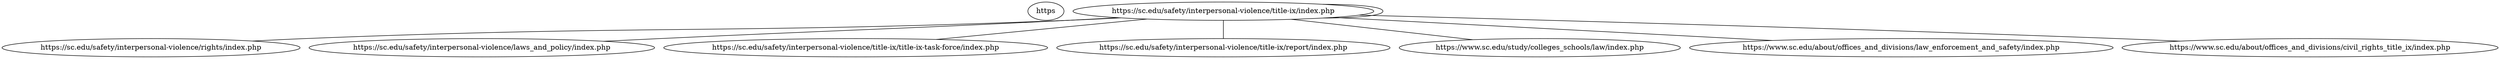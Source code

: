 graph  {
https [child_link="['https://sc.edu/safety/interpersonal-violence/rights/index.php', 'https://sc.edu/safety/interpersonal-violence/laws_and_policy/index.php', 'https://sc.edu/safety/interpersonal-violence/title-ix/index.php', 'https://sc.edu/safety/interpersonal-violence/title-ix/title-ix-task-force/index.php', 'https://sc.edu/safety/interpersonal-violence/title-ix/report/index.php', 'https://sc.edu/safety/interpersonal-violence/rights/index.php', 'https://sc.edu/safety/interpersonal-violence/laws_and_policy/index.php', 'https://sc.edu/safety/interpersonal-violence/title-ix/index.php', 'https://sc.edu/safety/interpersonal-violence/title-ix/title-ix-task-force/index.php', 'https://sc.edu/safety/interpersonal-violence/title-ix/report/index.php', 'https://sc.edu/safety/interpersonal-violence/title-ix/title-ix-task-force/index.php', 'https://sc.edu/safety/interpersonal-violence/title-ix/report/index.php', 'https://www.sc.edu/study/colleges_schools/law/index.php', 'https://www.sc.edu/about/offices_and_divisions/law_enforcement_and_safety/index.php', 'https://www.sc.edu/about/offices_and_divisions/civil_rights_title_ix/index.php']", data="b'\nTitle IX - Interpersonal Violence | University of South Carolina\nSkip to Content\nUniversity of South Carolina Home\nSearch University of South Carolina\nUniversity of South Carolina Navigation\nSearch sc.edu\nGateways For:\nSTUDENTS\nFACULTY & STAFF\nALUMNI\nPARENTS & FAMILIES\nCalendar\nMap\nDirectory\nApply\nGive\nSearch sc.edu\nSearch\nInterpersonal ViolenceGetting HelpSupporting SurvivorsAs a StudentIf You Think Someone Needs HelpAs an EmployeeConversation GuideTraining & EducationTraining ProgramsGroups and OrganizationsDefinitionsRights & ConsequencesConfidentialityRetaliationRight to an AdvisorResolution ProcessLaws & PoliciesTitle IXTitle IX Task ForceTitle IX Task Force ReportIntroductionOverviewFindingsChanges Made or In-progressRecommendationsConclusionReferences and AppendicesAudit and Advisory Services ReportImplementation GroupImplementation Group ReportPrioritized ListTraining ReportingAdvocacyInvestigationSuccess MetricsAppendicesInvestigator, Decision Maker, and Appeals Officer TrainingContacts\nTools & Resources\nCalendar\nMap\nDirectory\nApply\nGive\nStudent Gateway\nFaculty & Staff Gateway\nParents & Families Gateway\nAlumni Gateway\nInterpersonal Violence\nSC.edu\nCampus Safety and Wellness\nCampus Safety and Wellness\nInterpersonal Violence\nTitle IX\nInterpersonal Violence\nGetting Help\nSupporting Survivors\nTraining & Education\nRights & Consequences\nLaws & Policies\nTitle IX\nContacts\nTitle IX Task Force\nTitle IX Task Force Report\nAudit and Advisory Services Report\nImplementation Group\nImplementation Group Report\nInvestigator, Decision Maker, and Appeals Officer Training\nTitle IX\nThe University of South Carolina is committed to supporting the safety of the entire\nuniversity community and responding to all acts or threats of sexual harassment or\ninterpersonal violence.\nGetting Help\nCall 803-777-8248 or drop in to Sexual Assault and Violence Intervention & Prevention\nduring business hours. Students, faculty and staff members can talk to a trained interpersonal\nviolence advocate.\nTitle IX Task Force\nInitially announced on March 15, 2021 and then formally launched on March 26, the\nTitle IX Task Force is an interdisciplinary team of students, faculty and staff formed\nto undertake a comprehensive review of processes, policies, communications, training\nand historic activity, and determine institutional capacity and effectiveness to support\nthe safety of the community and respond to acts or threats of sexual harassment or\ninterpersonal violence.\nIn the two months that followed, the 15 Task Force members \xe2\x80\x93 under the leadership of Dr. Kirsten Kennedy, associate vice president for Housing\nand Sustainability and Dr. Audrey Korsgaard, chair-elect of the Faculty Senate and\nprofessor of Management and director of the Riegel and Emory Human Resources Center\nat the Darla Moore School of Business \xe2\x80\x93 reviewed policies, studied procedures, tracked\ntraining, studied existing education and programs, interviewed subject matter experts,\nand considered resourcing levels currently in use across the university. With support\nfrom the nationally recognized team from Cozen O\xe2\x80\x99Connor\xe2\x80\x99s Institutional Response Group,\nthe final report of the Task Force identifies areas for further review and offers\ninsight into ways the university can improve the campus safety environment and create\nan ecosystem of care for those impacted by interpersonal violence.\nAudit and Advisory Services Report\nSimultaneous to the Task Force process, the Board of Trustees tasked Audit and Advisory\nServices with the responsibility to review select historic cases and determine compliance\nwith applicable policies, regulations and laws in place to govern Title IX activity.\nThe report, titled \"Title IX Process Review for Select Cases,\" was issued to the Board\nof Trustees on June 25, 2021.\nView the Audit and Advisory Services Report \xc2\xbb\nTitle IX Task Force Report\nWhile the work of the Audit and Advisory Services team found university policies and\nprocedures met the appropriate national standards and requirements that govern the\nuniversity\xe2\x80\x99s work in this area, the Task Force recognizes those standards create a\nthreshold of compliance, and believes that as a flagship university, UofSC can improve\nupon processes for continuous review and strengthening of systems that balance and\nsupport the needs of both complainants and respondents. While the Task Force\xe2\x80\x99s findings\npoint to several such areas, it also acknowledges the investments the institution\nhas made and the diligence of the many employees who strive to keep our community\nsafe each day.\nThe challenges faced by the institution are complex and systemic, and the Task Force\xe2\x80\x99s\nrecommendations reflect this complexity. The Task Force\xe2\x80\x99s recommendations address\nthree core principles. The first is respect: the process of addressing potential SHV\nviolations must be conducted in a manner that respects the rights of both complainants\nand respondents and be conducted with interpersonal sensitivity. The second is accountability:\nall members of the university community need to recognize their shared accountability\nfor stopping SHV. The third is empowerment: all members of the UofSC community should,\nthrough training, information sharing, and trust in the system, be empowered to respond\neffectively to SHV.\nFinally, the work of the Task Force represents the first step in improving the university\ncommunity\xe2\x80\x99s response to SHV. Further work is needed to provide clarity on some underlying\nproblems, benchmark best practices, and implement changes. Accordingly, this report\nserves to guide the work of the Implementation Group and Cozen O\xe2\x80\x99Connor who will continue\nto work with members of the Task Force and key university leaders to further develop\nand implement these recommendations.\nBoth the Task Force Report and the Audit and Advisory Services Report were released\nin a letter from Interim President Harris Pastides to all students, faculty and staff on July 1, 2021.\nView the Full Report \xc2\xbb\nImplementation Group\nWith the findings of both the Audit and Advisory Services case review and the Task\nForce report serving as the foundation for understanding, the university has assembled\nan implementation group\xc2\xa0charged by Interim President Harris Pastides with the responsibility to quickly develop\nand implement the actions necessary to improve the university\xe2\x80\x99s response to issues\nrelated to Title IX and interpersonal violence. The group is co-led by Dr. Stacy Fritz\nand Dr. Bill Pruitt.\nInterpersonal Violence\nUofSC Facebook\nUofSC Instagram\nUofSC Twitter\nColleges & Schools\nArts and Sciences\nBusiness\nEducation\nEngineering and Computing\nThe Graduate School\nHospitality, Retail and Sport Management\nInformation and Communications\nLaw\nMedicine (Columbia)\nMedicine (Greenville)\nMusic\nNursing\nPharmacy\nPublic Health\nSocial Work\nSouth Carolina Honors College\nOffices & Divisions\nEmployment\nUndergraduate Admissions\nFinancial Aid and Scholarships\nBursar (fee payment)\nVeterans and Military Services\nDisability Resources\nAccess and Opportunity\nHuman Resources\nLaw Enforcement and Safety\nUniversity Libraries\nAll Offices and Divisions\nTools\nCarolina Alert\nCampus Email\nmy.sc.edu\nBlackboard\nCampus Safety and Wellness\nPeopleSoft Finance\nUniversity of South Carolina\nPrivacy\nStudent Consumer Information\nStudent Consumer Information\nTransparency Initiative\nCivil Rights and Title IX\nDigital Accessibility\nContact\nContact\nChallenge the conventional. Create the exceptional. No Limits.'"];
https [child_link="['https://sc.edu/safety/interpersonal-violence/rights/index.php', 'https://sc.edu/safety/interpersonal-violence/laws_and_policy/index.php', 'https://sc.edu/safety/interpersonal-violence/title-ix/index.php', 'https://sc.edu/safety/interpersonal-violence/title-ix/title-ix-task-force/index.php', 'https://sc.edu/safety/interpersonal-violence/title-ix/report/index.php', 'https://sc.edu/safety/interpersonal-violence/rights/index.php', 'https://sc.edu/safety/interpersonal-violence/laws_and_policy/index.php', 'https://sc.edu/safety/interpersonal-violence/title-ix/index.php', 'https://www.sc.edu/about/offices_and_divisions/civil_rights_title_ix/documents/prior_sexual_harassment_eop_102.pdf', 'https://www.sc.edu/about/offices_and_divisions/civil_rights_title_ix/documents/prior_sexual_assault_staf_108.pdf', 'https://www.sc.edu/about/offices_and_divisions/civil_rights_title_ix/documents/prior_relationship_violence_staf_109.pdf', 'https://sc.edu/safety/interpersonal-violence/rights/retaliation/index.php', 'https://sc.edu/about/offices_and_divisions/law_enforcement_and_safety/victim-services/victim_rights/index.php', 'https://www.sc.edu/study/colleges_schools/law/index.php', 'https://www.sc.edu/about/offices_and_divisions/law_enforcement_and_safety/index.php', 'https://www.sc.edu/about/offices_and_divisions/civil_rights_title_ix/index.php']", data="b\"\nRights and Consequences - Interpersonal Violence | University of South Carolina\nSkip to Content\nUniversity of South Carolina Home\nSearch University of South Carolina\nUniversity of South Carolina Navigation\nSearch sc.edu\nGateways For:\nSTUDENTS\nFACULTY & STAFF\nALUMNI\nPARENTS & FAMILIES\nCalendar\nMap\nDirectory\nApply\nGive\nSearch sc.edu\nSearch\nInterpersonal ViolenceGetting HelpSupporting SurvivorsAs a StudentIf You Think Someone Needs HelpAs an EmployeeConversation GuideTraining & EducationTraining ProgramsGroups and OrganizationsDefinitionsRights & ConsequencesConfidentialityRetaliationRight to an AdvisorResolution ProcessLaws & PoliciesTitle IXTitle IX Task ForceTitle IX Task Force ReportIntroductionOverviewFindingsChanges Made or In-progressRecommendationsConclusionReferences and AppendicesAudit and Advisory Services ReportImplementation GroupImplementation Group ReportPrioritized ListTraining ReportingAdvocacyInvestigationSuccess MetricsAppendicesInvestigator, Decision Maker, and Appeals Officer TrainingContacts\nTools & Resources\nCalendar\nMap\nDirectory\nApply\nGive\nStudent Gateway\nFaculty & Staff Gateway\nParents & Families Gateway\nAlumni Gateway\nInterpersonal Violence\nSC.edu\nCampus Safety and Wellness\nCampus Safety and Wellness\nInterpersonal Violence\nRights and Consequences\nInterpersonal Violence\nGetting Help\nSupporting Survivors\nTraining & Education\nRights & Consequences\nLaws & Policies\nTitle IX\nContacts\nConfidentiality\nRetaliation\nRight to an Advisor\nResolution Process\nRights and Consequences\nWhen sexual violence occurs in our community, the University of South Carolina provides\nmeasures to protect survivors' safety, hold accused students accountable, prevent\nfuture threats to campus and ensure due process for all involved.\nThe Department of Education released new regulations that took effect on Aug. 14,\n2020. The university currently operates under EOP 1.06. Understanding this policy is important to help you determine what your next steps\nmay be and options for resolution. Incidents reported before Aug. 14, 2020, will be\nreferred to prior versions of this policy, which are located on the EOP website.\nPrevious Title IX Policies\nExpand allEOP 1.02: Sexual Harassment\nBetween Sept. 20, 2019, and Aug. 20, 2020, and involves a report of sexual harassment.Download EOP 1.02: Sexual Harassment [pdf]\nSTAF 1.08: Sexual Assault and/or STAF 1.09: Relationship Violence, Stalking and Harassment\nPrior to Nov. 16, 2018, and involves sexual assault, relationship violence or stalking.Download STAF 1.08: Sexual Assault [pdf]Download STAF 1.09: Relationship Violence, Stalking and Harassment [pdf]\nYour Rights in the UofSC Investigation Process\nConfidentiality\nSurvivors have the option to report through confidential sources. Other university\npersonnel are required to report.\nRetaliation\nThe University of South Carolina nor any person may intimidate, threaten, coerce or\ndiscriminate against any individual for the purpose of interfering with any right\nor privilege secured by Title IX or because the individual has made a report or complaint,\ntestified, assisted, or participated or refused to participate in any manner in the\ninvestigation, proceeding or hearing pursuant to this policy or the Title IX regulations.\nRight to an advisor\nEach person\xc2\xa0has the right to an advisor during the resolution process. Additionally,\nstudents with disabilities can be accompanied by a staff member in the Student Disability\nResource Center and receive accommodations.\nSouth Carolina Crime Victims' Bill of Rights\nVictims of crimes that occur in South Carolina are guaranteed a number of rights that\nsupport justice and due process.\nReport Interpersonal Violence\nReporting interpersonal violence (sexual assault, dating or relationship violence\nor stalking) can help ensure that the survivor gets the help they need, the perpetrator\nis held accountable and the community is made safer.\nMake a Report \xc2\xbb\nInterpersonal Violence\nUofSC Facebook\nUofSC Instagram\nUofSC Twitter\nColleges & Schools\nArts and Sciences\nBusiness\nEducation\nEngineering and Computing\nThe Graduate School\nHospitality, Retail and Sport Management\nInformation and Communications\nLaw\nMedicine (Columbia)\nMedicine (Greenville)\nMusic\nNursing\nPharmacy\nPublic Health\nSocial Work\nSouth Carolina Honors College\nOffices & Divisions\nEmployment\nUndergraduate Admissions\nFinancial Aid and Scholarships\nBursar (fee payment)\nVeterans and Military Services\nDisability Resources\nAccess and Opportunity\nHuman Resources\nLaw Enforcement and Safety\nUniversity Libraries\nAll Offices and Divisions\nTools\nCarolina Alert\nCampus Email\nmy.sc.edu\nBlackboard\nCampus Safety and Wellness\nPeopleSoft Finance\nUniversity of South Carolina\nPrivacy\nStudent Consumer Information\nStudent Consumer Information\nTransparency Initiative\nCivil Rights and Title IX\nDigital Accessibility\nContact\nContact\nChallenge the conventional. Create the exceptional. No Limits.\""];
https [child_link="['https://sc.edu/safety/interpersonal-violence/rights/index.php', 'https://sc.edu/safety/interpersonal-violence/laws_and_policy/index.php', 'https://sc.edu/safety/interpersonal-violence/title-ix/index.php', 'https://sc.edu/safety/interpersonal-violence/title-ix/title-ix-task-force/index.php', 'https://sc.edu/safety/interpersonal-violence/title-ix/report/index.php', 'https://sc.edu/safety/interpersonal-violence/rights/index.php', 'https://sc.edu/safety/interpersonal-violence/laws_and_policy/index.php', 'https://sc.edu/safety/interpersonal-violence/title-ix/index.php', 'https://sc.edu/eop/titleix.shtml', 'https://sc.edu/about/offices_and_divisions/law_enforcement_and_safety/crime-log-bulletins/annual-clery-report/index.php', 'http://clerycenter.org/campus-sexual-violence-elimination-save-act', 'https://sc.edu/about/offices_and_divisions/provost/policiesandprocedures/universitypolicies/index.php', 'https://sc.edu/about/offices_and_divisions/student_conduct_and_academic_integrity/hearings/medical_overdose_policy/', 'https://www.sc.edu/about/offices_and_divisions/civil_rights_title_ix/documents/prior_sexual_harassment_eop_102.pdf', 'https://www.sc.edu/about/offices_and_divisions/civil_rights_title_ix/documents/prior_sexual_assault_staf_108.pdf', 'https://www.sc.edu/about/offices_and_divisions/civil_rights_title_ix/documents/prior_relationship_violence_staf_109.pdf', 'https://www.sc.edu/study/colleges_schools/law/index.php', 'https://www.sc.edu/about/offices_and_divisions/law_enforcement_and_safety/index.php', 'https://www.sc.edu/about/offices_and_divisions/civil_rights_title_ix/index.php']", data="b\"\nLaws and Policies - Interpersonal Violence | University of South Carolina\nSkip to Content\nUniversity of South Carolina Home\nSearch University of South Carolina\nUniversity of South Carolina Navigation\nSearch sc.edu\nGateways For:\nSTUDENTS\nFACULTY & STAFF\nALUMNI\nPARENTS & FAMILIES\nCalendar\nMap\nDirectory\nApply\nGive\nSearch sc.edu\nSearch\nInterpersonal ViolenceGetting HelpSupporting SurvivorsAs a StudentIf You Think Someone Needs HelpAs an EmployeeConversation GuideTraining & EducationTraining ProgramsGroups and OrganizationsDefinitionsRights & ConsequencesConfidentialityRetaliationRight to an AdvisorResolution ProcessLaws & PoliciesTitle IXTitle IX Task ForceTitle IX Task Force ReportIntroductionOverviewFindingsChanges Made or In-progressRecommendationsConclusionReferences and AppendicesAudit and Advisory Services ReportImplementation GroupImplementation Group ReportPrioritized ListTraining ReportingAdvocacyInvestigationSuccess MetricsAppendicesInvestigator, Decision Maker, and Appeals Officer TrainingContacts\nTools & Resources\nCalendar\nMap\nDirectory\nApply\nGive\nStudent Gateway\nFaculty & Staff Gateway\nParents & Families Gateway\nAlumni Gateway\nInterpersonal Violence\nSC.edu\nCampus Safety and Wellness\nCampus Safety and Wellness\nInterpersonal Violence\nLaws and Policies\nInterpersonal Violence\nGetting Help\nSupporting Survivors\nTraining & Education\nRights & Consequences\nLaws & Policies\nTitle IX\nContacts\nLaws and Policies\nInterpersonal violence is prohibited by federal legislation and University of South\nCarolina policy, which guide the university's efforts in prevention, reporting and\nresponse.\nThese laws, acts and policies are administered by various entities within the university.\nThe brief descriptions below explain how the items relate to interpersonal violence,\nand the link connects you to the appropriate office for more information.\nTitle IX\nTitle IX protects students from gender discrimination, including sexual violence and\nsexual harassment. The university's\xc2\xa0Title IX coordinator oversees Title IX-related\npolicies and procedures, including complaints, investigations and resolutions.\nClery Act\nThe Clery Act sets standards for documenting and publicizing campus crime statistics.\nThe university\xe2\x80\x99s Annual Security and Fire Safety Report includes information and crime\nstatistics for the three previous years. Our Law Enforcement and Safety division monitors\nthe statistics and produces the report.\nCampus SaVE Act\nThe Campus SaVE Act prescribes requirements for campus sexual assault prevention,\nreporting and discipline. The act is an element of the 2013 reauthorization of the\nViolence Against Women Act and an amendment to the Clery Act.\nUniversity Policies\nIn addition to federal, state and local laws, university policies govern the behavior\nof members of the university community, who are expected to comply on and off campus.\nActs of sexual violence, harassment and discrimination are not tolerated and are a\nviolation of university policy. The provost coordinates university policy.\nGood Samaritan Policy\nConsistent with the sentiment behind Chapter 53, Title 44, Article 19, of the Code\nof Laws for South Carolina (Drug or Alcohol-Related Overdose Medical Treatment), any\nstudent who files a complaint or who acts as a third-party witness in an investigation\nunder this policy will not be subject to punitive disciplinary action by the office\nof student conduct for using and/or consuming alcohol or drugs at or near the time\nof the alleged incident, provided that any such alcohol or drug use does not place\nthe health or safety of any other student at risk.\nUniversity Policies\nThe Department of Education released new regulations that took effect on Aug. 14,\n2020. The university currently operates under EOP 1.06. Understanding this policy is important to help you determine what your next steps\nmay be and options for resolution. Incidents that occurred before Aug. 14, 2020, will\nbe referred to prior versions of this policy, which are located on the EOP website.\nPrevious Title IX Policies\nEOP 1.02: Sexual HarassmentBetween Sept. 20, 2019, and Aug. 20, 2020, and involves a report of sexual harassment.Download EOP 1.02: Sexual Harassment [pdf]\nSTAF 1.08: Sexual Assault and/or STAF 1.09: Relationship Violence, Stalking and HarassmentPrior to Nov. 16, 2018, and involves sexual assault, relationship violence or stalking.Download STAF 1.08: Sexual Assault [pdf]Download STAF 1.09: Relationship Violence, Stalking and Harassment [pdf]\nInterpersonal Violence\nUofSC Facebook\nUofSC Instagram\nUofSC Twitter\nColleges & Schools\nArts and Sciences\nBusiness\nEducation\nEngineering and Computing\nThe Graduate School\nHospitality, Retail and Sport Management\nInformation and Communications\nLaw\nMedicine (Columbia)\nMedicine (Greenville)\nMusic\nNursing\nPharmacy\nPublic Health\nSocial Work\nSouth Carolina Honors College\nOffices & Divisions\nEmployment\nUndergraduate Admissions\nFinancial Aid and Scholarships\nBursar (fee payment)\nVeterans and Military Services\nDisability Resources\nAccess and Opportunity\nHuman Resources\nLaw Enforcement and Safety\nUniversity Libraries\nAll Offices and Divisions\nTools\nCarolina Alert\nCampus Email\nmy.sc.edu\nBlackboard\nCampus Safety and Wellness\nPeopleSoft Finance\nUniversity of South Carolina\nPrivacy\nStudent Consumer Information\nStudent Consumer Information\nTransparency Initiative\nCivil Rights and Title IX\nDigital Accessibility\nContact\nContact\nChallenge the conventional. Create the exceptional. No Limits.\""];
https [child_link="['https://sc.edu/safety/interpersonal-violence/rights/index.php', 'https://sc.edu/safety/interpersonal-violence/laws_and_policy/index.php', 'https://sc.edu/safety/interpersonal-violence/title-ix/index.php', 'https://sc.edu/safety/interpersonal-violence/title-ix/title-ix-task-force/index.php', 'https://sc.edu/safety/interpersonal-violence/title-ix/report/index.php', 'https://sc.edu/safety/interpersonal-violence/title-ix/', 'https://sc.edu/safety/interpersonal-violence/rights/index.php', 'https://sc.edu/safety/interpersonal-violence/laws_and_policy/index.php', 'https://sc.edu/safety/interpersonal-violence/title-ix/index.php', 'https://sc.edu/safety/interpersonal-violence/title-ix/title-ix-task-force/index.php', 'https://sc.edu/safety/interpersonal-violence/title-ix/report/index.php', 'https://www.sc.edu/study/colleges_schools/law/index.php', 'https://www.sc.edu/about/offices_and_divisions/law_enforcement_and_safety/index.php', 'https://www.sc.edu/about/offices_and_divisions/civil_rights_title_ix/index.php']", data="b'\nTitle IX Task Force - Interpersonal Violence | University of South Carolina\nSkip to Content\nUniversity of South Carolina Home\nSearch University of South Carolina\nUniversity of South Carolina Navigation\nSearch sc.edu\nGateways For:\nSTUDENTS\nFACULTY & STAFF\nALUMNI\nPARENTS & FAMILIES\nCalendar\nMap\nDirectory\nApply\nGive\nSearch sc.edu\nSearch\nInterpersonal ViolenceGetting HelpSupporting SurvivorsAs a StudentIf You Think Someone Needs HelpAs an EmployeeConversation GuideTraining & EducationTraining ProgramsGroups and OrganizationsDefinitionsRights & ConsequencesConfidentialityRetaliationRight to an AdvisorResolution ProcessLaws & PoliciesTitle IXTitle IX Task ForceTitle IX Task Force ReportIntroductionOverviewFindingsChanges Made or In-progressRecommendationsConclusionReferences and AppendicesAudit and Advisory Services ReportImplementation GroupImplementation Group ReportPrioritized ListTraining ReportingAdvocacyInvestigationSuccess MetricsAppendicesInvestigator, Decision Maker, and Appeals Officer TrainingContacts\nTools & Resources\nCalendar\nMap\nDirectory\nApply\nGive\nStudent Gateway\nFaculty & Staff Gateway\nParents & Families Gateway\nAlumni Gateway\nInterpersonal Violence\nSC.edu\nCampus Safety and Wellness\nCampus Safety and Wellness\nInterpersonal Violence\nTitle IX\nTitle IX Task Force\nInterpersonal Violence\nGetting Help\nSupporting Survivors\nTraining & Education\nRights & Consequences\nLaws & Policies\nTitle IX\nContacts\nTitle IX Task Force\nTitle IX Task Force Report\nAudit and Advisory Services Report\nImplementation Group\nImplementation Group Report\nInvestigator, Decision Maker, and Appeals Officer Training\nTitle IX Task Force\nThe Sexual Harassment, Sexual Misconduct and Interpersonal Violence Comprehensive\nReview Team (Title IX Task Force) has been charged with conducting a comprehensive\nreview of the entire system related to acts or threats of sexual harassment or interpersonal\nviolence.\nOn Monday, March 15, 2021, President Caslen, in consultation with the Board of Trustees\nand senior campus leaders, put in place a series of deliberate actions that collectively\nare intended to ensure the transparent review and purposeful improvement of efforts\nintended to reduce sexual harassment, sexual misconduct and interpersonal violence\nwithin the University of South Carolina community. One of these important actions\nis the conduct of an internal comprehensive review of the entire system and process.\nCharge\nAction item No. 3, from the president\xe2\x80\x99s letter, calls for the creation of an interdisciplinary\nteam of faculty, staff and students who will undertake a comprehensive review of processes,\npolicies, communications, training and historic activity, and determine institutional\ncapacity to effectively prevent and respond to acts or threats of sexual harassment\nor interpersonal violence. At the president\xe2\x80\x99s directive, senior leaders then nominated\nkey individuals to lead and serve on the Sexual Harassment, Sexual Misconduct and\nInterpersonal Violence Comprehensive Review Team (Title IX Task Force) undertaking\nthis effort.\nProcess\nOver a 45-day period, conduct a holistic and comprehensive review of our processes,\npolicies, training, communications, historic activity, capacity and effectiveness.\nAt the conclusion of the review period, the team will recommend to the president and\nthe cabinet sustainable long-term approaches, action steps, structure and funding\nrequirements intended to improve the institution\xe2\x80\x99s ability to prevent and respond\nto sexual misconduct. The review will include but not be limited to recommendations\nin the following areas:\nReview the current policy for feedback on the following areas: (a) coherence with federal guidance; (b) general\nreadability and understanding; (c) relation to other preexisting policies related\nto harassment and discrimination; and (d) recommendations for education surrounding\nthe separation of policies relating to Title IX, Title VII and the Americans with\nDisabilities Act.\nA mapping of UofSC\xe2\x80\x99s current processes and procedures for the reporting and adjudicating concerns and complaints of sexual misconduct and\ninterpersonal violence.\nA review of processes currently in place to train faculty, staff and students on their Title IX obligations as well as recommend future initiatives.\nA review of communications, education and programmatic initiatives currently in place to prevent sexual misconduct, to inform and educate reporting\npractices. Review should include web presence, readability of process maps, respondent\nservices, and other visual guides.\nBest-practice organizational structures, processes and appeals mechanisms within higher education and within private industry that are designed to respond\nto the issues under review to include a review of the current work group, policy group\nand communications group.\nResources identified that are lacking or necessary to improve in this effort.\nScope\nThe comprehensive review will examine all aspects of the institution\xe2\x80\x99s efforts to\neffectively implement Title IX efforts to include: education, communications, reporting,\ninvestigation, adjudication, advocacy, support and care. The comprehensive review\nwill have access to all information and resources that the task force would like to\nexamine. In addition, and if necessary or requested, the task force will secure outside\nsupport or expertise to inform their analysis and recommendations.\nOutcome\nThe final product of the review will be recommendations for improving processes, procedures,\ncommunication and education; a draft timeline for improvement implementation; initial\nbudgeting needed to implement the recommendations; and other actions necessary to\nimprove university systems.\nTimeline\nThe team will have an initial period of 45-days to conduct its review. Of note, however,\nis the ability of the president to extend the work of the team beyond this initial\ntime period should conditions warrant.\nThe Title IX Task Force\nThe Title IX Task Force is comprised of two key components and enabled by the entire\nuniversity:\nCo-leadership representing both faculty and staff.\nInclusive task force membership representing a broad cohort of faculty, staff and\nstudents.\nCo-Leaders:\nKirsten Kennedy, associate vice president, Student Housing and Sustainability, Division of Student\nAffairs and Academic Support\nAudrey Korsgaard, chair-elect of the Faculty Senate, professor of Management and director, Riegel\nAnd Emory Human Resources Center, Darla Moore School of Business\nTask Force Members\nAidan Baker \xe2\x80\x93 undergraduate student\nJudith Chontos-Komorowski \xe2\x80\x93 medical director, Student Health Services\nShelley Dempsey \xe2\x80\x93 president, Staff Senate\nEmily Dengler \xe2\x80\x93 student body vice president\nWes Hickman \xe2\x80\x93 CEO, UofSC Alumni Association\nSusan Kuo \xe2\x80\x93 professor of Law and associate dean for Academic Affairs, School of Law\nAngela Liese \xe2\x80\x93 professor of epidemiology and biostatistics\nDerrick Meggie \xe2\x80\x93 director, State Government Relations\nPatrice Penney \xe2\x80\x93 clinical assistant professor, College of Social Work\nScott Prill \xe2\x80\x93 associate vice president and deputy chief of police\nBill Pruitt \xe2\x80\x93 project manager, Office of Diversity, Equity and Inclusion\nSuzanne Swan \xe2\x80\x93 professor of psychology\nClaire Windsor \xe2\x80\x93 undergraduate student\nLauryn Workman \xe2\x80\x93 undergraduate student\nKat Yoffie \xe2\x80\x93 graduate student, School of Law\nInterpersonal Violence\nUofSC Facebook\nUofSC Instagram\nUofSC Twitter\nColleges & Schools\nArts and Sciences\nBusiness\nEducation\nEngineering and Computing\nThe Graduate School\nHospitality, Retail and Sport Management\nInformation and Communications\nLaw\nMedicine (Columbia)\nMedicine (Greenville)\nMusic\nNursing\nPharmacy\nPublic Health\nSocial Work\nSouth Carolina Honors College\nOffices & Divisions\nEmployment\nUndergraduate Admissions\nFinancial Aid and Scholarships\nBursar (fee payment)\nVeterans and Military Services\nDisability Resources\nAccess and Opportunity\nHuman Resources\nLaw Enforcement and Safety\nUniversity Libraries\nAll Offices and Divisions\nTools\nCarolina Alert\nCampus Email\nmy.sc.edu\nBlackboard\nCampus Safety and Wellness\nPeopleSoft Finance\nUniversity of South Carolina\nPrivacy\nStudent Consumer Information\nStudent Consumer Information\nTransparency Initiative\nCivil Rights and Title IX\nDigital Accessibility\nContact\nContact\nChallenge the conventional. Create the exceptional. No Limits.'"];
https [child_link="['https://sc.edu/safety/interpersonal-violence/rights/index.php', 'https://sc.edu/safety/interpersonal-violence/laws_and_policy/index.php', 'https://sc.edu/safety/interpersonal-violence/title-ix/index.php', 'https://sc.edu/safety/interpersonal-violence/title-ix/title-ix-task-force/index.php', 'https://sc.edu/safety/interpersonal-violence/title-ix/report/index.php', 'https://sc.edu/safety/interpersonal-violence/title-ix/', 'https://sc.edu/safety/interpersonal-violence/rights/index.php', 'https://sc.edu/safety/interpersonal-violence/laws_and_policy/index.php', 'https://sc.edu/safety/interpersonal-violence/title-ix/index.php', 'https://sc.edu/safety/interpersonal-violence/title-ix/title-ix-task-force/index.php', 'https://sc.edu/safety/interpersonal-violence/title-ix/report/index.php', 'https://www.sc.edu/study/colleges_schools/law/index.php', 'https://www.sc.edu/about/offices_and_divisions/law_enforcement_and_safety/index.php', 'https://www.sc.edu/about/offices_and_divisions/civil_rights_title_ix/index.php']", data="b'\nTitle IX Task Force Report - Interpersonal Violence | University of South Carolina\nSkip to Content\nUniversity of South Carolina Home\nSearch University of South Carolina\nUniversity of South Carolina Navigation\nSearch sc.edu\nGateways For:\nSTUDENTS\nFACULTY & STAFF\nALUMNI\nPARENTS & FAMILIES\nCalendar\nMap\nDirectory\nApply\nGive\nSearch sc.edu\nSearch\nInterpersonal ViolenceGetting HelpSupporting SurvivorsAs a StudentIf You Think Someone Needs HelpAs an EmployeeConversation GuideTraining & EducationTraining ProgramsGroups and OrganizationsDefinitionsRights & ConsequencesConfidentialityRetaliationRight to an AdvisorResolution ProcessLaws & PoliciesTitle IXTitle IX Task ForceTitle IX Task Force ReportIntroductionOverviewFindingsChanges Made or In-progressRecommendationsConclusionReferences and AppendicesAudit and Advisory Services ReportImplementation GroupImplementation Group ReportPrioritized ListTraining ReportingAdvocacyInvestigationSuccess MetricsAppendicesInvestigator, Decision Maker, and Appeals Officer TrainingContacts\nTools & Resources\nCalendar\nMap\nDirectory\nApply\nGive\nStudent Gateway\nFaculty & Staff Gateway\nParents & Families Gateway\nAlumni Gateway\nInterpersonal Violence\nSC.edu\nCampus Safety and Wellness\nCampus Safety and Wellness\nInterpersonal Violence\nTitle IX\nTitle IX Task Force Report\nInterpersonal Violence\nGetting Help\nSupporting Survivors\nTraining & Education\nRights & Consequences\nLaws & Policies\nTitle IX\nContacts\nTitle IX Task Force\nTitle IX Task Force Report\nAudit and Advisory Services Report\nImplementation Group\nImplementation Group Report\nInvestigator, Decision Maker, and Appeals Officer Training Introduction\nOverview\nFindings\nChanges Made or In-progress\nRecommendations\nConclusion\nReferences and Appendices\nTitle IX Task Force Report\nThe Title IX Task Force was charged by former President Caslen to critically evaluate\nthe institution\xe2\x80\x99s effectiveness in addressing sexual harassment and violence (SHV)\nand to offer recommendations to enhance the institution\xe2\x80\x99s effectiveness in addressing\nSHV.\nGuided by principles of respect, accountability, and empowerment, the Task Force believes\nthat as a flagship university, UofSC can improve processes to support the needs of\nboth complainants and respondents. While the Task Force\xe2\x80\x99s findings point to several\nsuch areas, it also acknowledges the investments the institution has made and the\ndiligence of the many employees who strive to keep our community safe each day.\nFindings\nOverall Trends\nThe annual rate of reported cases of SHV was fairly stable, relative to the growth\nin the institution\xe2\x80\x99s size. The rates are lower than estimated national rates of SHV.\nMost complaints concerned students against other students. Incidents involving faculty\nrespondents and student complaints were relatively rare.\nTraining and Education\nTraining for stakeholders (students, faculty, staff, managers) and for implementers\n(staff providing SHV services) are all lacking in frequency and customized content.\nOf note is the need for specialized training for professionals directly involved in\naddressing SHV and managers of employees involved in cases of SHV.\nReporting\nThe current reporting system is difficult to navigate, and the process of reporting\nis an adverse and potentially re-traumatizing experience, creating significant barriers\nto reporting and pursuing a complaint.\nInvestigation\nFew reported cases are formally investigated, with a large proportion of complainants\nopting out. Further, cases against faculty are less likely to result in a reasonable\ncause finding than those against student and staff.\nDisciplining\nThere is no faculty-governed process for disciplinary action short of termination\nfor faculty. Further, there is inconsistency in documentation and execution of discipline\nfor faculty and staff. There is a lack of guidelines regarding handling conduct that\nfalls short of policy violation but is nonetheless inappropriate.\nAdvocacy\nThere is a lack of continual review of risk to the complainant, which may undermine\nmeasures to protect against further harassment and retaliation. While support is offered\nto student respondents through the Respondent Resource Committee, in practice, few\nstudent respondents utilize these services.\nBroader areas of concern\nStaffing, job scope, reporting structures, and coordinating mechanisms require attention.\nThere is a lack of centralized information management and public reporting. The culture\nof the institution and students does not reflect a shared commitment to addressing\nSHV.\nRecommendations\nThe challenges faced by the institution are complex and systemic, and the Task Force\xe2\x80\x99s\nrecommendations reflect this complexity. The Task Force\xe2\x80\x99s recommendations address\nthree core principles. The first is respect: the process of addressing potential SHV\nviolations must be conducted in a manner that respects the rights of both complainants\nand respondents and be conducted with interpersonal sensitivity. The second is accountability:\nall members of the university community need to recognize their shared accountability\nfor stopping SHV. The third is empowerment: all members of the UofSC community should,\nthrough training, information sharing, and trust in the system, be empowered to respond\neffectively to SHV. Specifically we recommend:\nIncrease the frequency and tracking of training and education activities and expand\nofferings to targeted populations.\nImprove both complainant and respondent experiences through the reporting and investigating\nprocess by reviewing all websites, forms and communications to be more user-friendly,\ninterpersonally sensitive and non-threatening to both complainant and respondent.\nDevelop and maintain investigative protocols and rubrics for evaluations of cases.\nDocument cases in a manner that is consistent with protocols and rubrics. Review cases\nto assure adherence to policy, protocols and rubrics.\nCreate a system to assure that the disciplinary actions are consistently delivered.\nCreate guidelines for corrective action and monitoring of inappropriate behavior that\nfalls short of policy violation. Develop procedures for consistent, thorough and centralized\nrecord keeping of disciplinary and corrective action. Revise the Faculty Manual and/or\npolicy to address faculty misconduct and discipline.\nDevelop trauma-informed first responder protocols to ensure that no matter which reporting\noffice receives the report, the complainant receives consistent information about\nsupport services and reporting options. Continually assess ongoing risk to complainants\nand revise supportive measures accordingly.\nEvaluate the organization structure to maximize effectiveness with particular attention\nto deputy Title IX coordinator role, the coordination between academic units and the\nSHV offices, and the Office of Equal Opportunity Programs (EOP) line of reporting.\nConsolidate information management and annual reporting. Work toward a culture of\ncollaboration, accountability and trust.\nNext Steps\nThe work of the Task Force represents the first step in improving the university community\xe2\x80\x99s\nresponse to SHV. Further work is needed to provide further clarity on some underlying\nproblems, benchmark best practices, and implement changes. Accordingly, this report\nserves to guide the work of Cozen O\xe2\x80\x99Connor, an external firm engaged by the University\nwho will continue to work with members of the task force to further develop and implement\nthese recommendations.\nFull Report\nIntroduction\nOverview\nFindings\nChanges Made or In-progress\nRecommendations\nConclusion\nReferences and Appendices\nInterpersonal Violence\nUofSC Facebook\nUofSC Instagram\nUofSC Twitter\nColleges & Schools\nArts and Sciences\nBusiness\nEducation\nEngineering and Computing\nThe Graduate School\nHospitality, Retail and Sport Management\nInformation and Communications\nLaw\nMedicine (Columbia)\nMedicine (Greenville)\nMusic\nNursing\nPharmacy\nPublic Health\nSocial Work\nSouth Carolina Honors College\nOffices & Divisions\nEmployment\nUndergraduate Admissions\nFinancial Aid and Scholarships\nBursar (fee payment)\nVeterans and Military Services\nDisability Resources\nAccess and Opportunity\nHuman Resources\nLaw Enforcement and Safety\nUniversity Libraries\nAll Offices and Divisions\nTools\nCarolina Alert\nCampus Email\nmy.sc.edu\nBlackboard\nCampus Safety and Wellness\nPeopleSoft Finance\nUniversity of South Carolina\nPrivacy\nStudent Consumer Information\nStudent Consumer Information\nTransparency Initiative\nCivil Rights and Title IX\nDigital Accessibility\nContact\nContact\nChallenge the conventional. Create the exceptional. No Limits.'"];
https [child_link="['https://www.sc.edu/study/colleges_schools/law/index.php', 'https://www.sc.edu/study/colleges_schools/law/about/history/formation/index.php', 'https://www.sc.edu/study/colleges_schools/law/about/history/early_21st_century/index.php', 'https://www.sc.edu/study/colleges_schools/law/about/dei/law_faculty_resolution_against_racism.php', 'https://www.sc.edu/study/colleges_schools/law/about/dei/bridge_to_law/index.php', 'https://www.sc.edu/study/colleges_schools/law/about/dei/bridge_to_law/minority_pre_law_summit.php', 'https://www.sc.edu/study/colleges_schools/law/academics/degrees/msl_certificates/masters_legal_studies/index.php', 'https://www.sc.edu/study/colleges_schools/law/academics/experiential_learning/childrens_law/index.php', 'https://www.sc.edu/study/colleges_schools/law/academics/experiential_learning/clinics/education_rights/', 'https://www.sc.edu/study/colleges_schools/law/admissions/why-sc-law/index.php', 'https://www.sc.edu/study/colleges_schools/law/alumni_and_giving/alumni/alumni_leadership_and_awards/compleat_lawyer_awards/', 'https://www.sc.edu/study/colleges_schools/law/alumni_and_giving/alumni/alumni_leadership_and_awards/law_alumni_council.php', 'https://www.sc.edu/study/colleges_schools/law/community_resources/conferences_and_symposia/media_law_school/index.php', 'https://www.sc.edu/study/colleges_schools/law/community_resources/conferences_and_symposia/pipeline/index.php', 'https://www.sc.edu/study/colleges_schools/law/law_library/index.php', 'https://www.sc.edu/study/colleges_schools/law/law_library/about/index.php', 'https://www.sc.edu/study/colleges_schools/law/student_life/journals/scjilb/index.php', 'https://www.sc.edu/study/colleges_schools/law/student_life/journals/jled/index.php', 'https://www.sc.edu/study/colleges_schools/law/student_life/journals/sclr/index.php', 'https://www.sc.edu/study/colleges_schools/law/internal/index.php', 'https://www.sc.edu/study/colleges_schools/law/index.php', 'https://www.sc.edu/study/colleges_schools/law/', 'https://www.sc.edu/study/colleges_schools/law/index.php', 'https://www.sc.edu/study/colleges_schools/law/law_library/index.php', 'https://www.sc.edu/study/colleges_schools/law/internal/index.php', 'https://www.sc.edu/study/colleges_schools/law/about/news/2023/in_memoriam_prue_goolsby.php', 'https://www.sc.edu/study/colleges_schools/law/index.php', 'https://www.sc.edu/about/offices_and_divisions/law_enforcement_and_safety/index.php', 'https://www.sc.edu/about/offices_and_divisions/civil_rights_title_ix/index.php']", data="b\"\nSchool of Law - School of Law | University of South Carolina\nSkip to Content\nUniversity of South Carolina Home\nSearch University of South Carolina\nUniversity of South Carolina Navigation\nSearch sc.edu\nGateways For:\nSTUDENTS\nFACULTY & STAFF\nALUMNI\nPARENTS & FAMILIES\nCalendar\nMap\nDirectory\nApply\nGive\nSearch sc.edu\nSearch\nThe School of LawAboutHistoryFormation of the School of LawThe Late 19th CenturyThe Early 20th CenturyThe Late 20th CenturyToday's School of LawMission, Vision & ValuesLeadershipMessage from the DeanPeople DirectoryInclusive ExcellenceLaw Faculty Resolution Against RacismInclusive Excellence in ActionBridge to Law ProgramsMiddle School StudentsMinority Pre-Law SummitResources & OpportunitiesUniversity ResourcesInclusive Excellence Fellowships & ClerkshipsTalk to UsNews2017 News Archive2016 News Archive2018 News ArchiveCalendarPublic CalendarStudent CalendarLocationBuilding AccessTake a TourContact UsConsumer Information (ABA Required Disclosures)AcademicsDegreesJ.D. ProgramsAreas of InterestLondon MaymesterCombination & Dual Degree ProgramsMSL & CertificatesMaster of Studies in LawFaculty & Advisory BoardCertificatesExperiential LearningCapstoneChildren's Law ConcentrationClinicsCarolina Health Advocacy Medicolegal Partnership (CHAMPS) ClinicCriminal Practice ClinicDomestic Violence ClinicDomestic Violence & Access to Civil Justice in South Carolina StudyDomestic Violence Clinic Community Legal Information ResourcesEducation Rights ClinicNonprofit Organizations ClinicVeterans Legal ClinicYouth Defender ClinicExternshipsPro Bono ProgramKonduros Leadership Development ProgramProgram and SpeakersTestimonialsAcademic CalendarAcademic SuccessAdmissionsWhy South Carolina Law?Supporting Your SuccessAdmissions RequirementsTaking the LSATDates and DeadlinesHow We Review ApplicationsCharacter and Fitness GuidelinesAlternate Admission TestsForeign-Educated StudentsTransfer StudentsVisiting (Transient) StudentsTuition & ScholarshipsTuition & FeesScholarshipsLoansRepaymentAdmissions FAQsClass ProfileAdmitted StudentsNow That You're AdmittedPre-Enrollment RequirementsImportant DatesAdmitted Students DayOrientationConnect with UsRecruitment CalendarMeet Our AmbassadorsVisitAlumni & GivingAlumniLeadership & AwardsCompleat Lawyer AwardsNominationsAward RecipientsAlphabetical OrderPlatinum AwardsGold AwardsSilver AwardsBronze AwardsLaw Alumni CouncilYoung Alumni CouncilVolunteer OpportunitiesAlumni Spotlights & Class NotesUpcoming EventsGivingContact UsCareersStudentsJudicial Scholars ProgramAlumniEmployersEmployment DataMeet the TeamCenters & ProgramsCommunity ServiceConferences & SymposiaKnowlton Visiting Scholar ProgramMedia Law SchoolAgendaNavigating the Law School Pipeline in South CarolinaConferences & Symposia ArchiveLegal Resources for the PublicLegaltech Seminar SeriesSeminar ArchivesPalmetto LEADERVolunteer OpportunitiesFacultyFaculty DirectoryResident FacultyVisiting FacultyAdjunct FacultyEmeriti FacultyFaculty ExpertiseScholarship HighlightsPrograms & InitiativesLaw LibraryAbout the Law LibraryLibrary DirectoryLibrary Policies, Fees & ChargesServicesServices to StudentsServices to FacultyServices to Bench & BarServices to the PublicResearchStudent LifeStudent OrganizationsMock TrialMoot CourtJournalsSouth Carolina Journal of International Law and BusinessMastheadPast IssuesSubmissionsSymposiumJournal of Law and EducationMastheadPast IssuesSubmissionsNews & Blogs2018 News Archive2019 News Archive2020 News Archive2021 News Archive2022 News ArchiveSouth Carolina Law ReviewAbout SCLRMastheadPast IssuesSubmissionsSubscriptionsReprintsSubscriptionsReprintsFourth Circuit SurveysSubmissionsSymposiumHealthLiving in ColumbiaHousing InformationMy Law School\nTools & Resources\nCalendar\nMap\nDirectory\nApply\nGive\nStudent Gateway\nFaculty & Staff Gateway\nParents & Families Gateway\nAlumni Gateway\nSchool of Law\nDomestic Violence Awareness MonthSC Law's Domestic Violence Clinic provides experiential learning for students, directly serving the South Carolina community\nSC.edu\nStudy\nColleges and Schools\nSchool of Law\nThe School of Law\nAbout\nAcademics\nAdmissions\nAlumni & Giving\nCareers\nCenters & Programs\nCommunity Service\nFaculty\nLaw Library\nStudent Life\nMy Law School\nThe University of South Carolina School of Law prepares lawyer-leaders to serve their\ncommunities through hands-on, experiential learning. Our graduates transition seamlessly\ninto successful careers in business, government, and private practice around the country.\nAcademics\nAdmissions\nFaculty\nStudent Life\nCareers\nVisit\nMy professors at South Carolina Law have equipped me with a rich insight into our\nlegal system while also helping me grow as a professional in the way I write, present,\nand interact with my future colleagues. I am not the same person I was three years\nago; I feel confident and excited to serve my community with the knowledge and skills\nI\xe2\x80\x99ve gained.\nChristel Purvis '23\nQuick Links\nConnect with Us\nSchool of Law News\nAlumna Jacquelyn D. Austin nominated to United States District Court for the District of South Carolina\nPresident Joe Biden selected Judge Austin to fill the vacancy left by the Honorable J. Michelle Childs \xe2\x80\x9891 when she was sworn into the United States Court of Appeals, District of Columbia Circuit.\nOctober 2023: Faculty Scholarship & Impact\nFaculty scholarship, news, and impact published in October 2023.\nIn Memoriam: Prue Goolsby\nLaw school mourns the passing of emerita librarian and friend Prue Goolsby.\nView more news\nSchool of Law\nLocation\nContact\nGive\nSocial Media\nUofSC Facebook\nUofSC Instagram\nUofSC Twitter\nColleges & Schools\nArts and Sciences\nBusiness\nEducation\nEngineering and Computing\nThe Graduate School\nHospitality, Retail and Sport Management\nInformation and Communications\nLaw\nMedicine (Columbia)\nMedicine (Greenville)\nMusic\nNursing\nPharmacy\nPublic Health\nSocial Work\nSouth Carolina Honors College\nOffices & Divisions\nEmployment\nUndergraduate Admissions\nFinancial Aid and Scholarships\nBursar (fee payment)\nVeterans and Military Services\nDisability Resources\nAccess and Opportunity\nHuman Resources\nLaw Enforcement and Safety\nUniversity Libraries\nAll Offices and Divisions\nTools\nCarolina Alert\nCampus Email\nmy.sc.edu\nBlackboard\nCampus Safety and Wellness\nPeopleSoft Finance\nUniversity of South Carolina\nPrivacy\nStudent Consumer Information\nStudent Consumer Information\nTransparency Initiative\nCivil Rights and Title IX\nDigital Accessibility\nContact\nContact\nChallenge the conventional. Create the exceptional. No Limits.\""];
https [child_link="['https://www.sc.edu/about/offices_and_divisions/law_enforcement_and_safety/index.php', 'https://www.sc.edu/about/offices_and_divisions/law_enforcement_and_safety/emergency-procedures/bullying-harassment/index.php', 'https://www.sc.edu/about/offices_and_divisions/law_enforcement_and_safety/victim-services/victim_rights/index.php', 'https://www.sc.edu/about/offices_and_divisions/law_enforcement_and_safety/about-us/jobs/law-enforcement-jobs/index.php', 'https://www.sc.edu/about/offices_and_divisions/law_enforcement_and_safety/index.php', 'https://www.sc.edu/about/offices_and_divisions/law_enforcement_and_safety/', 'https://www.sc.edu/about/offices_and_divisions/law_enforcement_and_safety/index.php', 'https://www.sc.edu/study/colleges_schools/law/index.php', 'https://www.sc.edu/about/offices_and_divisions/law_enforcement_and_safety/index.php', 'https://www.sc.edu/about/offices_and_divisions/civil_rights_title_ix/index.php']", data="b\"\nLaw Enforcement and Safety - Law Enforcement and Safety | University of South Carolina\nSkip to Content\nUniversity of South Carolina Home\nSearch University of South Carolina\nUniversity of South Carolina Navigation\nSearch sc.edu\nGateways For:\nSTUDENTS\nFACULTY & STAFF\nALUMNI\nPARENTS & FAMILIES\nCalendar\nMap\nDirectory\nApply\nGive\nSearch sc.edu\nSearch\nLaw Enforcement and SafetyCarolina AlertRecent AlertsCarolina Alerts ArchiveMaking a ReportSafety\xc2\xa0on CampusRAVE Guardian Safety AppRegister Your PropertyDating SafetyLeaving for BreakTraffic SafetySafety PresentationsSelf-Defense WorkshopsEmergency ProceduresActive ShooterBomb ThreatBullying & HarassmentIdentity TheftMedical Emergencies & EpidemicsNatural Disasters & FirePower OutageRelationship ViolenceStalkingSuspicious Activity or PackageWorkplace ViolenceCrime Log\xc2\xa0& BulletinsRequest an Incident ReportAnnual Clery ReportVictim ServicesRestraining OrdersOrders of ProtectionVictims' RightsRequest Event SecurityAbout UsContact UsStaff DirectoryCommunity Resource OfficersFeedback FormAccreditationLocationJobsLaw Enforcement JobsSecurity Operations Center JobsStudent JobsSocial Media\nTools & Resources\nCalendar\nMap\nDirectory\nApply\nGive\nStudent Gateway\nFaculty & Staff Gateway\nParents & Families Gateway\nAlumni Gateway\nLaw Enforcement and Safety\nSC.edu\nAbout\nOffices and Divisions\nLaw Enforcement and Safety\nLaw Enforcement and Safety\nCarolina Alert\nMaking a Report\nSafety\xc2\xa0on Campus\nEmergency Procedures\nCrime Log\xc2\xa0& Bulletins\nVictim Services\nRequest Event Security\nAbout Us\nOur law enforcement professionals work diligently\xc2\xa0around the clock\xc2\xa0to\xc2\xa0provide a safe,\nsecure\xc2\xa0campus\xc2\xa0environment.\xc2\xa0Our values \xe2\x80\x94 human life, integrity, excellence and accountability\n\xe2\x80\x94 are your assurance of our commitment to provide a safe and secure environment.\nReport a Crime or Suspicious Activity\nDial 911 or 803-777-4215,\xc2\xa0use the Rave Guardian Safety App\xc2\xa0or come to headquarters at 1415 Henderson St.\nMaking a Report \xc2\xbbTry to\xc2\xa0provide key details such as\xc2\xa0the offender(s) age, gender, hair, race and clothing\nplus a license number and direction for any\xc2\xa0vehicles.\nEmergencies & Crime\xc2\xa0Log\nCarolina Alert\nSign up for Carolina Alert notifications to\xc2\xa0receive the latest crime bulletins and\nemergency alerts.\nCrime Log & Emergency Bulletins\nView\xc2\xa0today's crime log and\xc2\xa0bulletins about crime-related emergencies on campus.\nEmergency Procedures\nLearn what to do in case of a natural disaster, medical emergency or other threat\non campus.\nVictim Services\nFind advocacy and support that can help you navigate and cope with\xc2\xa0being victimized\nby a crime.\nCampus Safety & Crime Prevention\nSafety On Campus\nLearn about the\xc2\xa0variety of services and resources\xc2\xa0that can help you stay safe\xc2\xa0during\nyour time on the University of South Carolina campus.\nRegister Your Property\nRegister your laptop, phone, tablet, bicycle, moped\xc2\xa0or other valuables for an increased\nchance of getting them returned to you if stolen.\nLost & Found Items\nIf you've lost an item on campus, visit Lost & Found Services in the Russell House.\nClery Annual Security and Fire Safety Report\nPlease click here to view the Clery Annual Security Report.\nContact USCPD\nEmergencies:\xc2\xa0911Police Dispatch:\xc2\xa0803-777-42151415 Henderson St.(1600 Hampton St. Annex)Columbia, SC 29208\nShare Your Complaints, Commendations and Feedback\xc2\xa0\xc2\xbb\nUSCPD Jobs\nLearn more about our jobs and selection processes.\nView current job openings and learn about\xc2\xa0 qualifications for employment at USCPD.\nLaw Enforcement and Safety\nLocation\nContact\nSocial Media\nUofSC Facebook\nUofSC Instagram\nUofSC Twitter\nColleges & Schools\nArts and Sciences\nBusiness\nEducation\nEngineering and Computing\nThe Graduate School\nHospitality, Retail and Sport Management\nInformation and Communications\nLaw\nMedicine (Columbia)\nMedicine (Greenville)\nMusic\nNursing\nPharmacy\nPublic Health\nSocial Work\nSouth Carolina Honors College\nOffices & Divisions\nEmployment\nUndergraduate Admissions\nFinancial Aid and Scholarships\nBursar (fee payment)\nVeterans and Military Services\nDisability Resources\nAccess and Opportunity\nHuman Resources\nLaw Enforcement and Safety\nUniversity Libraries\nAll Offices and Divisions\nTools\nCarolina Alert\nCampus Email\nmy.sc.edu\nBlackboard\nCampus Safety and Wellness\nPeopleSoft Finance\nUniversity of South Carolina\nPrivacy\nStudent Consumer Information\nStudent Consumer Information\nTransparency Initiative\nCivil Rights and Title IX\nDigital Accessibility\nContact\nContact\nChallenge the conventional. Create the exceptional. No Limits.\""];
https [child_link="['https://www.sc.edu/about/offices_and_divisions/civil_rights_title_ix/index.php', 'https://www.sc.edu/about/offices_and_divisions/civil_rights_title_ix/index.php', 'https://www.sc.edu/about/offices_and_divisions/civil_rights_title_ix/', 'https://www.sc.edu/about/offices_and_divisions/civil_rights_title_ix/index.php', 'https://www.sc.edu/uofsc/posts/2022/06/title_ix_director_discusses_future_of_landmark_civil_rights_regulation.php', 'https://www.sc.edu/study/colleges_schools/law/index.php', 'https://www.sc.edu/about/offices_and_divisions/law_enforcement_and_safety/index.php', 'https://www.sc.edu/about/offices_and_divisions/civil_rights_title_ix/index.php']", data="b'\nOffice of Civil Rights & Title IX - Office of Civil Rights & Title IX | University of South Carolina\nSkip to Content\nUniversity of South Carolina Home\nSearch University of South Carolina\nUniversity of South Carolina Navigation\nSearch sc.edu\nGateways For:\nSTUDENTS\nFACULTY & STAFF\nALUMNI\nPARENTS & FAMILIES\nCalendar\nMap\nDirectory\nApply\nGive\nSearch sc.edu\nSearch\nOffice of Civil Rights & Title IXReportingReporting Requirements for EmployeesVoluntary Self-IdentificationPolicies & ProceduresProtected Class DefinitionsTraining & EducationStudent TrainingResourcesResources for Pregnant and Parenting StudentsOur People\nTools & Resources\nCalendar\nMap\nDirectory\nApply\nGive\nStudent Gateway\nFaculty & Staff Gateway\nParents & Families Gateway\nAlumni Gateway\nOffice of Civil Rights & Title IX\nOffice of\nCivil Rights & Title IX\nSC.edu\nAbout\nOffices and Divisions\nOffice of Civil Rights & Title IX\nOffice of Civil Rights & Title IX\nReporting\nPolicies & Procedures\nTraining & Education\nResources\nOur People\nThe Office of Civil Rights & Title IX is on a mission to create an environment where\nall people are treated with dignity and respect and have an equal opportunity to learn\nand work at a university free from discrimination, harassment, and sexual misconduct.\nReport an Incident\nIf you or someone you know has been the victim/survivor of discrimination or harassment\nat the University of South Carolina, you can report it. Please know this does not\nautomatically initiate an investigation or notify the alleged person, but can connect\nthose impacted with staff to discuss options.\nOur Location\nOur office is located on the fourth floor of the James F. Byrnes building inside suite\n401.\nThe main message I want people to get is \xe2\x80\x98We want you to be treated well by us and\nby one another, regardless of what your identity is.\xe2\x80\x99\nMolly Peirano, Assistant Vice President for Civil Rights and Title IX/Title IX & ADA\nCoordinator\nRead the full article celebrating the 50 year anniversary of Title IX- \"Beyond athletics:\nTitle IX and the future of gender equity on college campuses\"\nContact the Office of Civil Rights and Title IX\n901 Sumter StreetJames F Byrnes BuildingSuite 401Columbia, SC 29201Phone: 803-777-3854Fax: 803-777-2296Email: civilrights@mailbox.sc.edu\nInterpersonal Violence Prevention and Support\nFor information about sexual assault and interpersonal violence support, visit Interpersonal Violence\xc2\xa0for help and information.\nSafety\nIf you need immediate help, call 911 or a trusted 24/hour resource.\nOffice of Civil Rights & Title IX\nLocation\nContact\nUofSC Facebook\nUofSC Instagram\nUofSC Twitter\nColleges & Schools\nArts and Sciences\nBusiness\nEducation\nEngineering and Computing\nThe Graduate School\nHospitality, Retail and Sport Management\nInformation and Communications\nLaw\nMedicine (Columbia)\nMedicine (Greenville)\nMusic\nNursing\nPharmacy\nPublic Health\nSocial Work\nSouth Carolina Honors College\nOffices & Divisions\nEmployment\nUndergraduate Admissions\nFinancial Aid and Scholarships\nBursar (fee payment)\nVeterans and Military Services\nDisability Resources\nAccess and Opportunity\nHuman Resources\nLaw Enforcement and Safety\nUniversity Libraries\nAll Offices and Divisions\nTools\nCarolina Alert\nCampus Email\nmy.sc.edu\nBlackboard\nCampus Safety and Wellness\nPeopleSoft Finance\nUniversity of South Carolina\nPrivacy\nStudent Consumer Information\nStudent Consumer Information\nTransparency Initiative\nCivil Rights and Title IX\nDigital Accessibility\nContact\nContact\nChallenge the conventional. Create the exceptional. No Limits.'"];
"https://sc.edu/safety/interpersonal-violence/title-ix/index.php" -- "https://sc.edu/safety/interpersonal-violence/rights/index.php";
"https://sc.edu/safety/interpersonal-violence/title-ix/index.php" -- "https://sc.edu/safety/interpersonal-violence/laws_and_policy/index.php";
"https://sc.edu/safety/interpersonal-violence/title-ix/index.php" -- "https://sc.edu/safety/interpersonal-violence/title-ix/index.php";
"https://sc.edu/safety/interpersonal-violence/title-ix/index.php" -- "https://sc.edu/safety/interpersonal-violence/title-ix/title-ix-task-force/index.php";
"https://sc.edu/safety/interpersonal-violence/title-ix/index.php" -- "https://sc.edu/safety/interpersonal-violence/title-ix/report/index.php";
"https://sc.edu/safety/interpersonal-violence/title-ix/index.php" -- "https://www.sc.edu/study/colleges_schools/law/index.php";
"https://sc.edu/safety/interpersonal-violence/title-ix/index.php" -- "https://www.sc.edu/about/offices_and_divisions/law_enforcement_and_safety/index.php";
"https://sc.edu/safety/interpersonal-violence/title-ix/index.php" -- "https://www.sc.edu/about/offices_and_divisions/civil_rights_title_ix/index.php";
}
